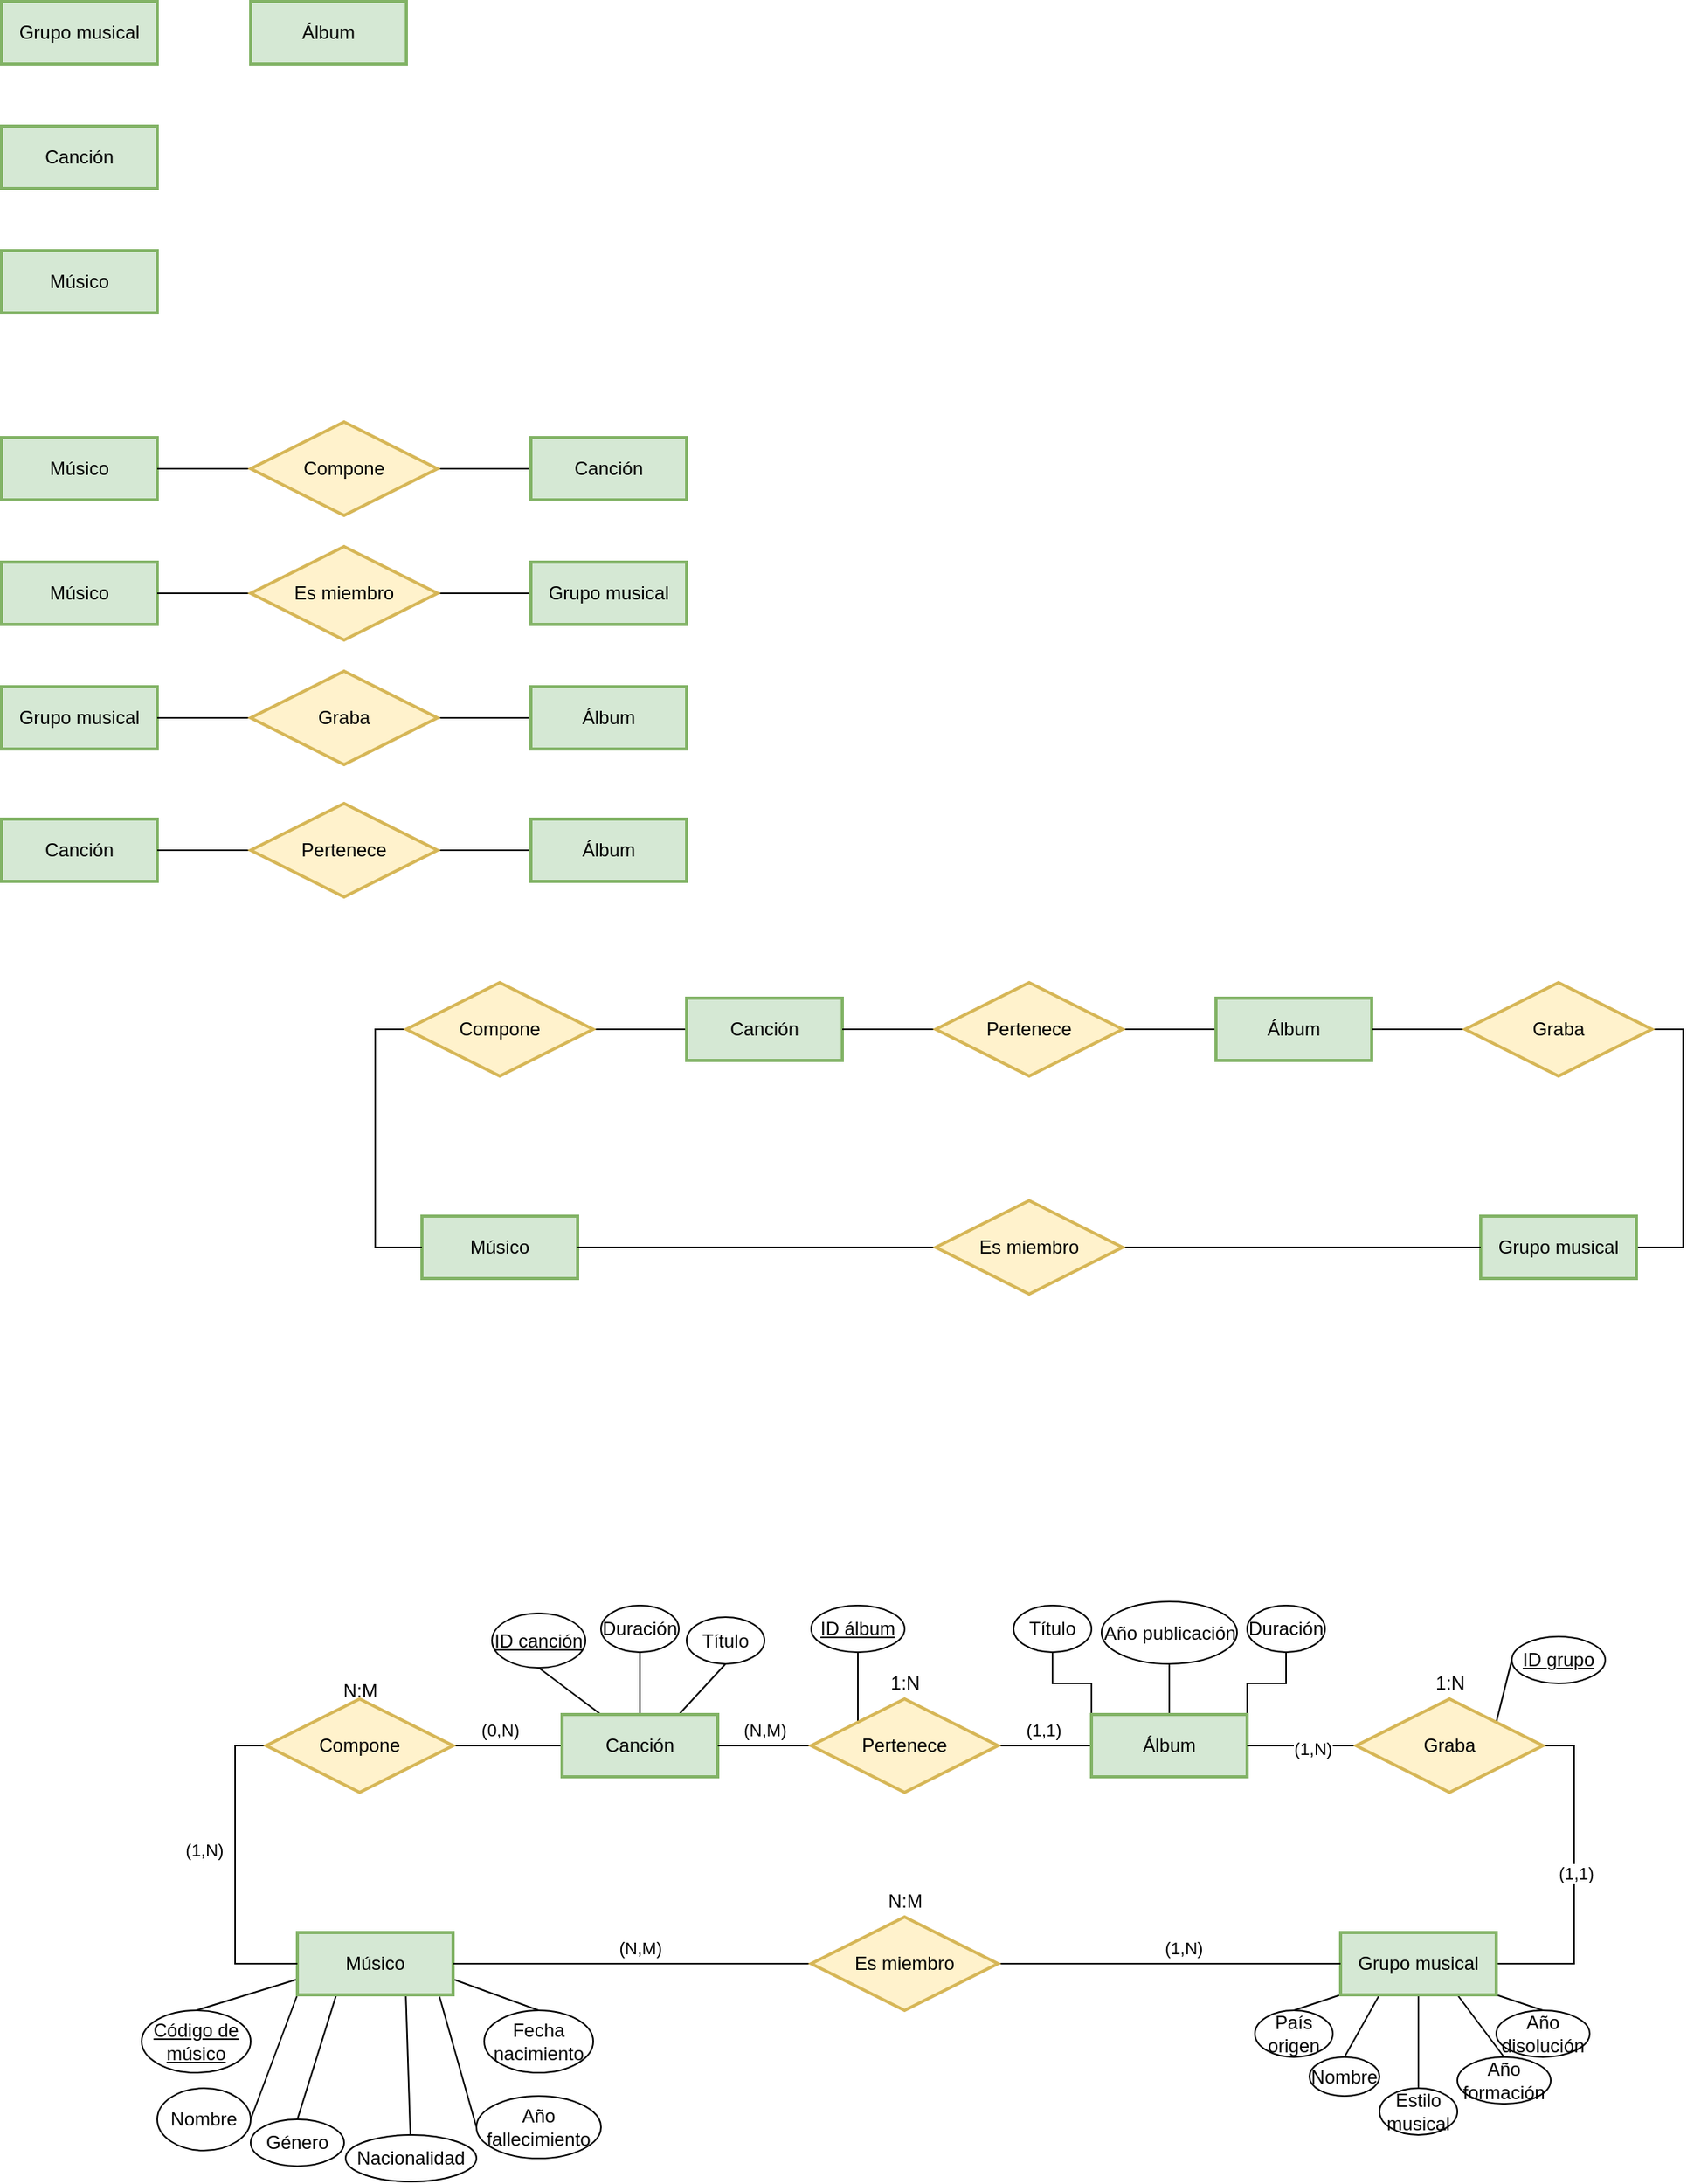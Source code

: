 <mxfile version="20.5.1" type="github">
  <diagram id="CJfv9iZg5P7FjEcWh2f2" name="Página-1">
    <mxGraphModel dx="2062" dy="1112" grid="1" gridSize="10" guides="1" tooltips="1" connect="1" arrows="1" fold="1" page="1" pageScale="1" pageWidth="827" pageHeight="1169" math="0" shadow="0">
      <root>
        <mxCell id="0" />
        <mxCell id="1" parent="0" />
        <mxCell id="u3OVXh_-RhlKzZClgj6L-1" value="&lt;div&gt;Grupo musical&lt;/div&gt;" style="whiteSpace=wrap;html=1;align=center;strokeWidth=2;fillColor=#d5e8d4;strokeColor=#82b366;" parent="1" vertex="1">
          <mxGeometry x="40" y="40" width="100" height="40" as="geometry" />
        </mxCell>
        <mxCell id="u3OVXh_-RhlKzZClgj6L-2" value="Canción" style="whiteSpace=wrap;html=1;align=center;strokeWidth=2;fillColor=#d5e8d4;strokeColor=#82b366;" parent="1" vertex="1">
          <mxGeometry x="40" y="120" width="100" height="40" as="geometry" />
        </mxCell>
        <mxCell id="u3OVXh_-RhlKzZClgj6L-3" value="Músico" style="whiteSpace=wrap;html=1;align=center;strokeWidth=2;fillColor=#d5e8d4;strokeColor=#82b366;" parent="1" vertex="1">
          <mxGeometry x="40" y="200" width="100" height="40" as="geometry" />
        </mxCell>
        <mxCell id="u3OVXh_-RhlKzZClgj6L-4" value="&lt;div&gt;Álbum&lt;/div&gt;" style="whiteSpace=wrap;html=1;align=center;strokeWidth=2;fillColor=#d5e8d4;strokeColor=#82b366;" parent="1" vertex="1">
          <mxGeometry x="200" y="40" width="100" height="40" as="geometry" />
        </mxCell>
        <mxCell id="u3OVXh_-RhlKzZClgj6L-5" value="Músico" style="whiteSpace=wrap;html=1;align=center;strokeWidth=2;fillColor=#d5e8d4;strokeColor=#82b366;" parent="1" vertex="1">
          <mxGeometry x="40" y="320" width="100" height="40" as="geometry" />
        </mxCell>
        <mxCell id="u3OVXh_-RhlKzZClgj6L-8" style="edgeStyle=orthogonalEdgeStyle;rounded=0;orthogonalLoop=1;jettySize=auto;html=1;exitX=0;exitY=0.5;exitDx=0;exitDy=0;entryX=1;entryY=0.5;entryDx=0;entryDy=0;endArrow=none;endFill=0;" parent="1" source="u3OVXh_-RhlKzZClgj6L-6" target="u3OVXh_-RhlKzZClgj6L-5" edge="1">
          <mxGeometry relative="1" as="geometry" />
        </mxCell>
        <mxCell id="u3OVXh_-RhlKzZClgj6L-9" style="edgeStyle=orthogonalEdgeStyle;rounded=0;orthogonalLoop=1;jettySize=auto;html=1;exitX=1;exitY=0.5;exitDx=0;exitDy=0;entryX=0;entryY=0.5;entryDx=0;entryDy=0;endArrow=none;endFill=0;" parent="1" source="u3OVXh_-RhlKzZClgj6L-6" target="u3OVXh_-RhlKzZClgj6L-7" edge="1">
          <mxGeometry relative="1" as="geometry" />
        </mxCell>
        <mxCell id="u3OVXh_-RhlKzZClgj6L-6" value="Compone" style="shape=rhombus;perimeter=rhombusPerimeter;whiteSpace=wrap;html=1;align=center;strokeWidth=2;fillColor=#fff2cc;strokeColor=#d6b656;" parent="1" vertex="1">
          <mxGeometry x="200" y="310" width="120" height="60" as="geometry" />
        </mxCell>
        <mxCell id="u3OVXh_-RhlKzZClgj6L-7" value="Canción" style="whiteSpace=wrap;html=1;align=center;strokeWidth=2;fillColor=#d5e8d4;strokeColor=#82b366;" parent="1" vertex="1">
          <mxGeometry x="380" y="320" width="100" height="40" as="geometry" />
        </mxCell>
        <mxCell id="u3OVXh_-RhlKzZClgj6L-14" value="Músico" style="whiteSpace=wrap;html=1;align=center;strokeWidth=2;fillColor=#d5e8d4;strokeColor=#82b366;" parent="1" vertex="1">
          <mxGeometry x="40" y="400" width="100" height="40" as="geometry" />
        </mxCell>
        <mxCell id="u3OVXh_-RhlKzZClgj6L-15" style="edgeStyle=orthogonalEdgeStyle;rounded=0;orthogonalLoop=1;jettySize=auto;html=1;exitX=0;exitY=0.5;exitDx=0;exitDy=0;entryX=1;entryY=0.5;entryDx=0;entryDy=0;endArrow=none;endFill=0;" parent="1" source="u3OVXh_-RhlKzZClgj6L-17" target="u3OVXh_-RhlKzZClgj6L-14" edge="1">
          <mxGeometry relative="1" as="geometry" />
        </mxCell>
        <mxCell id="u3OVXh_-RhlKzZClgj6L-16" style="edgeStyle=orthogonalEdgeStyle;rounded=0;orthogonalLoop=1;jettySize=auto;html=1;exitX=1;exitY=0.5;exitDx=0;exitDy=0;entryX=0;entryY=0.5;entryDx=0;entryDy=0;endArrow=none;endFill=0;" parent="1" source="u3OVXh_-RhlKzZClgj6L-17" target="u3OVXh_-RhlKzZClgj6L-18" edge="1">
          <mxGeometry relative="1" as="geometry" />
        </mxCell>
        <mxCell id="u3OVXh_-RhlKzZClgj6L-17" value="Es miembro" style="shape=rhombus;perimeter=rhombusPerimeter;whiteSpace=wrap;html=1;align=center;strokeWidth=2;fillColor=#fff2cc;strokeColor=#d6b656;" parent="1" vertex="1">
          <mxGeometry x="200" y="390" width="120" height="60" as="geometry" />
        </mxCell>
        <mxCell id="u3OVXh_-RhlKzZClgj6L-18" value="Grupo musical" style="whiteSpace=wrap;html=1;align=center;strokeWidth=2;fillColor=#d5e8d4;strokeColor=#82b366;" parent="1" vertex="1">
          <mxGeometry x="380" y="400" width="100" height="40" as="geometry" />
        </mxCell>
        <mxCell id="u3OVXh_-RhlKzZClgj6L-19" value="Grupo musical" style="whiteSpace=wrap;html=1;align=center;strokeWidth=2;fillColor=#d5e8d4;strokeColor=#82b366;" parent="1" vertex="1">
          <mxGeometry x="40" y="480" width="100" height="40" as="geometry" />
        </mxCell>
        <mxCell id="u3OVXh_-RhlKzZClgj6L-20" style="edgeStyle=orthogonalEdgeStyle;rounded=0;orthogonalLoop=1;jettySize=auto;html=1;exitX=0;exitY=0.5;exitDx=0;exitDy=0;entryX=1;entryY=0.5;entryDx=0;entryDy=0;endArrow=none;endFill=0;" parent="1" source="u3OVXh_-RhlKzZClgj6L-22" target="u3OVXh_-RhlKzZClgj6L-19" edge="1">
          <mxGeometry relative="1" as="geometry" />
        </mxCell>
        <mxCell id="u3OVXh_-RhlKzZClgj6L-21" style="edgeStyle=orthogonalEdgeStyle;rounded=0;orthogonalLoop=1;jettySize=auto;html=1;exitX=1;exitY=0.5;exitDx=0;exitDy=0;entryX=0;entryY=0.5;entryDx=0;entryDy=0;endArrow=none;endFill=0;" parent="1" source="u3OVXh_-RhlKzZClgj6L-22" target="u3OVXh_-RhlKzZClgj6L-23" edge="1">
          <mxGeometry relative="1" as="geometry" />
        </mxCell>
        <mxCell id="u3OVXh_-RhlKzZClgj6L-22" value="Graba" style="shape=rhombus;perimeter=rhombusPerimeter;whiteSpace=wrap;html=1;align=center;strokeWidth=2;fillColor=#fff2cc;strokeColor=#d6b656;" parent="1" vertex="1">
          <mxGeometry x="200" y="470" width="120" height="60" as="geometry" />
        </mxCell>
        <mxCell id="u3OVXh_-RhlKzZClgj6L-23" value="Álbum" style="whiteSpace=wrap;html=1;align=center;strokeWidth=2;fillColor=#d5e8d4;strokeColor=#82b366;" parent="1" vertex="1">
          <mxGeometry x="380" y="480" width="100" height="40" as="geometry" />
        </mxCell>
        <mxCell id="u3OVXh_-RhlKzZClgj6L-26" value="Canción" style="whiteSpace=wrap;html=1;align=center;strokeWidth=2;fillColor=#d5e8d4;strokeColor=#82b366;" parent="1" vertex="1">
          <mxGeometry x="40" y="565" width="100" height="40" as="geometry" />
        </mxCell>
        <mxCell id="u3OVXh_-RhlKzZClgj6L-27" style="edgeStyle=orthogonalEdgeStyle;rounded=0;orthogonalLoop=1;jettySize=auto;html=1;exitX=0;exitY=0.5;exitDx=0;exitDy=0;entryX=1;entryY=0.5;entryDx=0;entryDy=0;endArrow=none;endFill=0;" parent="1" source="u3OVXh_-RhlKzZClgj6L-29" target="u3OVXh_-RhlKzZClgj6L-26" edge="1">
          <mxGeometry relative="1" as="geometry" />
        </mxCell>
        <mxCell id="u3OVXh_-RhlKzZClgj6L-28" style="edgeStyle=orthogonalEdgeStyle;rounded=0;orthogonalLoop=1;jettySize=auto;html=1;exitX=1;exitY=0.5;exitDx=0;exitDy=0;entryX=0;entryY=0.5;entryDx=0;entryDy=0;endArrow=none;endFill=0;" parent="1" source="u3OVXh_-RhlKzZClgj6L-29" target="u3OVXh_-RhlKzZClgj6L-30" edge="1">
          <mxGeometry relative="1" as="geometry" />
        </mxCell>
        <mxCell id="u3OVXh_-RhlKzZClgj6L-29" value="Pertenece" style="shape=rhombus;perimeter=rhombusPerimeter;whiteSpace=wrap;html=1;align=center;strokeWidth=2;fillColor=#fff2cc;strokeColor=#d6b656;" parent="1" vertex="1">
          <mxGeometry x="200" y="555" width="120" height="60" as="geometry" />
        </mxCell>
        <mxCell id="u3OVXh_-RhlKzZClgj6L-30" value="Álbum" style="whiteSpace=wrap;html=1;align=center;strokeWidth=2;fillColor=#d5e8d4;strokeColor=#82b366;" parent="1" vertex="1">
          <mxGeometry x="380" y="565" width="100" height="40" as="geometry" />
        </mxCell>
        <mxCell id="u3OVXh_-RhlKzZClgj6L-31" value="Músico" style="whiteSpace=wrap;html=1;align=center;strokeWidth=2;fillColor=#d5e8d4;strokeColor=#82b366;" parent="1" vertex="1">
          <mxGeometry x="310" y="820" width="100" height="40" as="geometry" />
        </mxCell>
        <mxCell id="u3OVXh_-RhlKzZClgj6L-33" style="edgeStyle=orthogonalEdgeStyle;rounded=0;orthogonalLoop=1;jettySize=auto;html=1;exitX=1;exitY=0.5;exitDx=0;exitDy=0;entryX=0;entryY=0.5;entryDx=0;entryDy=0;endArrow=none;endFill=0;" parent="1" source="u3OVXh_-RhlKzZClgj6L-34" target="u3OVXh_-RhlKzZClgj6L-35" edge="1">
          <mxGeometry relative="1" as="geometry" />
        </mxCell>
        <mxCell id="u3OVXh_-RhlKzZClgj6L-48" style="edgeStyle=orthogonalEdgeStyle;rounded=0;orthogonalLoop=1;jettySize=auto;html=1;exitX=0;exitY=0.5;exitDx=0;exitDy=0;entryX=0;entryY=0.5;entryDx=0;entryDy=0;endArrow=none;endFill=0;" parent="1" source="u3OVXh_-RhlKzZClgj6L-34" target="u3OVXh_-RhlKzZClgj6L-31" edge="1">
          <mxGeometry relative="1" as="geometry" />
        </mxCell>
        <mxCell id="u3OVXh_-RhlKzZClgj6L-34" value="Compone" style="shape=rhombus;perimeter=rhombusPerimeter;whiteSpace=wrap;html=1;align=center;strokeWidth=2;fillColor=#fff2cc;strokeColor=#d6b656;" parent="1" vertex="1">
          <mxGeometry x="300" y="670" width="120" height="60" as="geometry" />
        </mxCell>
        <mxCell id="u3OVXh_-RhlKzZClgj6L-35" value="Canción" style="whiteSpace=wrap;html=1;align=center;strokeWidth=2;fillColor=#d5e8d4;strokeColor=#82b366;" parent="1" vertex="1">
          <mxGeometry x="480" y="680" width="100" height="40" as="geometry" />
        </mxCell>
        <mxCell id="u3OVXh_-RhlKzZClgj6L-37" style="edgeStyle=orthogonalEdgeStyle;rounded=0;orthogonalLoop=1;jettySize=auto;html=1;exitX=1;exitY=0.5;exitDx=0;exitDy=0;entryX=0;entryY=0.5;entryDx=0;entryDy=0;endArrow=none;endFill=0;" parent="1" source="u3OVXh_-RhlKzZClgj6L-38" target="u3OVXh_-RhlKzZClgj6L-39" edge="1">
          <mxGeometry relative="1" as="geometry" />
        </mxCell>
        <mxCell id="u3OVXh_-RhlKzZClgj6L-40" style="edgeStyle=orthogonalEdgeStyle;rounded=0;orthogonalLoop=1;jettySize=auto;html=1;exitX=0;exitY=0.5;exitDx=0;exitDy=0;entryX=1;entryY=0.5;entryDx=0;entryDy=0;endArrow=none;endFill=0;" parent="1" source="u3OVXh_-RhlKzZClgj6L-38" target="u3OVXh_-RhlKzZClgj6L-35" edge="1">
          <mxGeometry relative="1" as="geometry" />
        </mxCell>
        <mxCell id="u3OVXh_-RhlKzZClgj6L-38" value="Pertenece" style="shape=rhombus;perimeter=rhombusPerimeter;whiteSpace=wrap;html=1;align=center;strokeWidth=2;fillColor=#fff2cc;strokeColor=#d6b656;" parent="1" vertex="1">
          <mxGeometry x="640" y="670" width="120" height="60" as="geometry" />
        </mxCell>
        <mxCell id="u3OVXh_-RhlKzZClgj6L-39" value="Álbum" style="whiteSpace=wrap;html=1;align=center;strokeWidth=2;fillColor=#d5e8d4;strokeColor=#82b366;" parent="1" vertex="1">
          <mxGeometry x="820" y="680" width="100" height="40" as="geometry" />
        </mxCell>
        <mxCell id="u3OVXh_-RhlKzZClgj6L-44" style="edgeStyle=orthogonalEdgeStyle;rounded=0;orthogonalLoop=1;jettySize=auto;html=1;exitX=0;exitY=0.5;exitDx=0;exitDy=0;entryX=1;entryY=0.5;entryDx=0;entryDy=0;endArrow=none;endFill=0;" parent="1" source="u3OVXh_-RhlKzZClgj6L-41" target="u3OVXh_-RhlKzZClgj6L-39" edge="1">
          <mxGeometry relative="1" as="geometry" />
        </mxCell>
        <mxCell id="u3OVXh_-RhlKzZClgj6L-49" style="edgeStyle=orthogonalEdgeStyle;rounded=0;orthogonalLoop=1;jettySize=auto;html=1;exitX=1;exitY=0.5;exitDx=0;exitDy=0;entryX=1;entryY=0.5;entryDx=0;entryDy=0;endArrow=none;endFill=0;" parent="1" source="u3OVXh_-RhlKzZClgj6L-41" target="u3OVXh_-RhlKzZClgj6L-42" edge="1">
          <mxGeometry relative="1" as="geometry" />
        </mxCell>
        <mxCell id="u3OVXh_-RhlKzZClgj6L-41" value="Graba" style="shape=rhombus;perimeter=rhombusPerimeter;whiteSpace=wrap;html=1;align=center;strokeWidth=2;fillColor=#fff2cc;strokeColor=#d6b656;" parent="1" vertex="1">
          <mxGeometry x="980" y="670" width="120" height="60" as="geometry" />
        </mxCell>
        <mxCell id="u3OVXh_-RhlKzZClgj6L-42" value="Grupo musical" style="whiteSpace=wrap;html=1;align=center;strokeWidth=2;fillColor=#d5e8d4;strokeColor=#82b366;" parent="1" vertex="1">
          <mxGeometry x="990" y="820" width="100" height="40" as="geometry" />
        </mxCell>
        <mxCell id="u3OVXh_-RhlKzZClgj6L-50" style="edgeStyle=orthogonalEdgeStyle;rounded=0;orthogonalLoop=1;jettySize=auto;html=1;exitX=1;exitY=0.5;exitDx=0;exitDy=0;entryX=0;entryY=0.5;entryDx=0;entryDy=0;endArrow=none;endFill=0;" parent="1" source="u3OVXh_-RhlKzZClgj6L-45" target="u3OVXh_-RhlKzZClgj6L-42" edge="1">
          <mxGeometry relative="1" as="geometry" />
        </mxCell>
        <mxCell id="u3OVXh_-RhlKzZClgj6L-51" style="edgeStyle=orthogonalEdgeStyle;rounded=0;orthogonalLoop=1;jettySize=auto;html=1;exitX=0;exitY=0.5;exitDx=0;exitDy=0;entryX=1;entryY=0.5;entryDx=0;entryDy=0;endArrow=none;endFill=0;" parent="1" source="u3OVXh_-RhlKzZClgj6L-45" target="u3OVXh_-RhlKzZClgj6L-31" edge="1">
          <mxGeometry relative="1" as="geometry" />
        </mxCell>
        <mxCell id="u3OVXh_-RhlKzZClgj6L-45" value="Es miembro" style="shape=rhombus;perimeter=rhombusPerimeter;whiteSpace=wrap;html=1;align=center;strokeWidth=2;fillColor=#fff2cc;strokeColor=#d6b656;" parent="1" vertex="1">
          <mxGeometry x="640" y="810" width="120" height="60" as="geometry" />
        </mxCell>
        <mxCell id="ywGeLPf2NP--qqiTYeys-19" style="rounded=0;orthogonalLoop=1;jettySize=auto;html=1;exitX=0;exitY=0.75;exitDx=0;exitDy=0;entryX=0.5;entryY=0;entryDx=0;entryDy=0;endArrow=none;endFill=0;" parent="1" source="u3OVXh_-RhlKzZClgj6L-52" target="ywGeLPf2NP--qqiTYeys-12" edge="1">
          <mxGeometry relative="1" as="geometry" />
        </mxCell>
        <mxCell id="ywGeLPf2NP--qqiTYeys-20" style="rounded=0;orthogonalLoop=1;jettySize=auto;html=1;exitX=0;exitY=1;exitDx=0;exitDy=0;entryX=1;entryY=0.5;entryDx=0;entryDy=0;endArrow=none;endFill=0;" parent="1" source="u3OVXh_-RhlKzZClgj6L-52" target="ywGeLPf2NP--qqiTYeys-11" edge="1">
          <mxGeometry relative="1" as="geometry" />
        </mxCell>
        <mxCell id="ywGeLPf2NP--qqiTYeys-21" style="rounded=0;orthogonalLoop=1;jettySize=auto;html=1;exitX=0.25;exitY=1;exitDx=0;exitDy=0;entryX=0.5;entryY=0;entryDx=0;entryDy=0;endArrow=none;endFill=0;" parent="1" source="u3OVXh_-RhlKzZClgj6L-52" target="ywGeLPf2NP--qqiTYeys-16" edge="1">
          <mxGeometry relative="1" as="geometry" />
        </mxCell>
        <mxCell id="ywGeLPf2NP--qqiTYeys-22" style="edgeStyle=none;rounded=0;orthogonalLoop=1;jettySize=auto;html=1;exitX=0.696;exitY=0.975;exitDx=0;exitDy=0;endArrow=none;endFill=0;exitPerimeter=0;" parent="1" source="u3OVXh_-RhlKzZClgj6L-52" target="ywGeLPf2NP--qqiTYeys-17" edge="1">
          <mxGeometry relative="1" as="geometry" />
        </mxCell>
        <mxCell id="ywGeLPf2NP--qqiTYeys-23" style="edgeStyle=none;rounded=0;orthogonalLoop=1;jettySize=auto;html=1;exitX=0.913;exitY=1.032;exitDx=0;exitDy=0;entryX=0;entryY=0.5;entryDx=0;entryDy=0;endArrow=none;endFill=0;exitPerimeter=0;" parent="1" source="u3OVXh_-RhlKzZClgj6L-52" target="ywGeLPf2NP--qqiTYeys-14" edge="1">
          <mxGeometry relative="1" as="geometry" />
        </mxCell>
        <mxCell id="ywGeLPf2NP--qqiTYeys-24" style="edgeStyle=none;rounded=0;orthogonalLoop=1;jettySize=auto;html=1;exitX=1;exitY=0.75;exitDx=0;exitDy=0;entryX=0.5;entryY=0;entryDx=0;entryDy=0;endArrow=none;endFill=0;" parent="1" source="u3OVXh_-RhlKzZClgj6L-52" target="ywGeLPf2NP--qqiTYeys-13" edge="1">
          <mxGeometry relative="1" as="geometry" />
        </mxCell>
        <mxCell id="u3OVXh_-RhlKzZClgj6L-52" value="Músico" style="whiteSpace=wrap;html=1;align=center;strokeWidth=2;fillColor=#d5e8d4;strokeColor=#82b366;" parent="1" vertex="1">
          <mxGeometry x="230" y="1280" width="100" height="40" as="geometry" />
        </mxCell>
        <mxCell id="u3OVXh_-RhlKzZClgj6L-53" style="edgeStyle=orthogonalEdgeStyle;rounded=0;orthogonalLoop=1;jettySize=auto;html=1;exitX=1;exitY=0.5;exitDx=0;exitDy=0;entryX=0;entryY=0.5;entryDx=0;entryDy=0;endArrow=none;endFill=0;" parent="1" source="u3OVXh_-RhlKzZClgj6L-55" target="u3OVXh_-RhlKzZClgj6L-56" edge="1">
          <mxGeometry relative="1" as="geometry">
            <Array as="points">
              <mxPoint x="370" y="1160" />
              <mxPoint x="370" y="1160" />
            </Array>
          </mxGeometry>
        </mxCell>
        <mxCell id="ywGeLPf2NP--qqiTYeys-3" value="(0,N)" style="edgeLabel;html=1;align=center;verticalAlign=middle;resizable=0;points=[];" parent="u3OVXh_-RhlKzZClgj6L-53" vertex="1" connectable="0">
          <mxGeometry x="0.203" relative="1" as="geometry">
            <mxPoint x="-12" y="-10" as="offset" />
          </mxGeometry>
        </mxCell>
        <mxCell id="u3OVXh_-RhlKzZClgj6L-54" style="edgeStyle=orthogonalEdgeStyle;rounded=0;orthogonalLoop=1;jettySize=auto;html=1;exitX=0;exitY=0.5;exitDx=0;exitDy=0;entryX=0;entryY=0.5;entryDx=0;entryDy=0;endArrow=none;endFill=0;" parent="1" source="u3OVXh_-RhlKzZClgj6L-55" target="u3OVXh_-RhlKzZClgj6L-52" edge="1">
          <mxGeometry relative="1" as="geometry" />
        </mxCell>
        <mxCell id="ywGeLPf2NP--qqiTYeys-2" value="(1,N)" style="edgeLabel;html=1;align=center;verticalAlign=middle;resizable=0;points=[];" parent="u3OVXh_-RhlKzZClgj6L-54" vertex="1" connectable="0">
          <mxGeometry x="-0.132" y="-2" relative="1" as="geometry">
            <mxPoint x="-18" as="offset" />
          </mxGeometry>
        </mxCell>
        <mxCell id="u3OVXh_-RhlKzZClgj6L-55" value="Compone" style="shape=rhombus;perimeter=rhombusPerimeter;whiteSpace=wrap;html=1;align=center;strokeWidth=2;fillColor=#fff2cc;strokeColor=#d6b656;" parent="1" vertex="1">
          <mxGeometry x="210" y="1130" width="120" height="60" as="geometry" />
        </mxCell>
        <mxCell id="ywGeLPf2NP--qqiTYeys-51" style="rounded=0;orthogonalLoop=1;jettySize=auto;html=1;exitX=0.25;exitY=0;exitDx=0;exitDy=0;entryX=0.5;entryY=1;entryDx=0;entryDy=0;endArrow=none;endFill=0;" parent="1" source="u3OVXh_-RhlKzZClgj6L-56" target="ywGeLPf2NP--qqiTYeys-48" edge="1">
          <mxGeometry relative="1" as="geometry" />
        </mxCell>
        <mxCell id="ywGeLPf2NP--qqiTYeys-52" style="edgeStyle=none;rounded=0;orthogonalLoop=1;jettySize=auto;html=1;exitX=0.5;exitY=0;exitDx=0;exitDy=0;entryX=0.5;entryY=1;entryDx=0;entryDy=0;endArrow=none;endFill=0;" parent="1" source="u3OVXh_-RhlKzZClgj6L-56" target="ywGeLPf2NP--qqiTYeys-50" edge="1">
          <mxGeometry relative="1" as="geometry" />
        </mxCell>
        <mxCell id="ywGeLPf2NP--qqiTYeys-53" style="edgeStyle=none;rounded=0;orthogonalLoop=1;jettySize=auto;html=1;exitX=0.75;exitY=0;exitDx=0;exitDy=0;entryX=0.5;entryY=1;entryDx=0;entryDy=0;endArrow=none;endFill=0;" parent="1" source="u3OVXh_-RhlKzZClgj6L-56" target="ywGeLPf2NP--qqiTYeys-49" edge="1">
          <mxGeometry relative="1" as="geometry" />
        </mxCell>
        <mxCell id="u3OVXh_-RhlKzZClgj6L-56" value="Canción" style="whiteSpace=wrap;html=1;align=center;strokeWidth=2;fillColor=#d5e8d4;strokeColor=#82b366;" parent="1" vertex="1">
          <mxGeometry x="400" y="1140" width="100" height="40" as="geometry" />
        </mxCell>
        <mxCell id="u3OVXh_-RhlKzZClgj6L-57" style="edgeStyle=orthogonalEdgeStyle;rounded=0;orthogonalLoop=1;jettySize=auto;html=1;exitX=1;exitY=0.5;exitDx=0;exitDy=0;entryX=0;entryY=0.5;entryDx=0;entryDy=0;endArrow=none;endFill=0;" parent="1" source="u3OVXh_-RhlKzZClgj6L-59" target="u3OVXh_-RhlKzZClgj6L-60" edge="1">
          <mxGeometry relative="1" as="geometry" />
        </mxCell>
        <mxCell id="ywGeLPf2NP--qqiTYeys-5" value="(1,1)" style="edgeLabel;html=1;align=center;verticalAlign=middle;resizable=0;points=[];" parent="u3OVXh_-RhlKzZClgj6L-57" vertex="1" connectable="0">
          <mxGeometry x="0.208" y="-2" relative="1" as="geometry">
            <mxPoint x="-7" y="-12" as="offset" />
          </mxGeometry>
        </mxCell>
        <mxCell id="u3OVXh_-RhlKzZClgj6L-58" style="edgeStyle=orthogonalEdgeStyle;rounded=0;orthogonalLoop=1;jettySize=auto;html=1;exitX=0;exitY=0.5;exitDx=0;exitDy=0;entryX=1;entryY=0.5;entryDx=0;entryDy=0;endArrow=none;endFill=0;" parent="1" source="u3OVXh_-RhlKzZClgj6L-59" target="u3OVXh_-RhlKzZClgj6L-56" edge="1">
          <mxGeometry relative="1" as="geometry">
            <Array as="points">
              <mxPoint x="540" y="1160" />
              <mxPoint x="540" y="1160" />
            </Array>
          </mxGeometry>
        </mxCell>
        <mxCell id="ywGeLPf2NP--qqiTYeys-6" value="(N,M)" style="edgeLabel;html=1;align=center;verticalAlign=middle;resizable=0;points=[];" parent="u3OVXh_-RhlKzZClgj6L-58" vertex="1" connectable="0">
          <mxGeometry x="-0.231" y="1" relative="1" as="geometry">
            <mxPoint x="-7" y="-11" as="offset" />
          </mxGeometry>
        </mxCell>
        <mxCell id="ywGeLPf2NP--qqiTYeys-40" style="edgeStyle=none;rounded=0;orthogonalLoop=1;jettySize=auto;html=1;exitX=0;exitY=0;exitDx=0;exitDy=0;entryX=0.5;entryY=1;entryDx=0;entryDy=0;endArrow=none;endFill=0;" parent="1" source="u3OVXh_-RhlKzZClgj6L-59" target="ywGeLPf2NP--qqiTYeys-39" edge="1">
          <mxGeometry relative="1" as="geometry" />
        </mxCell>
        <mxCell id="u3OVXh_-RhlKzZClgj6L-59" value="Pertenece" style="shape=rhombus;perimeter=rhombusPerimeter;whiteSpace=wrap;html=1;align=center;strokeWidth=2;fillColor=#fff2cc;strokeColor=#d6b656;" parent="1" vertex="1">
          <mxGeometry x="560" y="1130" width="120" height="60" as="geometry" />
        </mxCell>
        <mxCell id="WFcl1uqtfAQ9MFKf0msE-6" style="edgeStyle=orthogonalEdgeStyle;rounded=0;orthogonalLoop=1;jettySize=auto;html=1;exitX=1;exitY=0;exitDx=0;exitDy=0;entryX=0.5;entryY=1;entryDx=0;entryDy=0;endArrow=none;endFill=0;" edge="1" parent="1" source="u3OVXh_-RhlKzZClgj6L-60" target="WFcl1uqtfAQ9MFKf0msE-4">
          <mxGeometry relative="1" as="geometry" />
        </mxCell>
        <mxCell id="WFcl1uqtfAQ9MFKf0msE-7" style="edgeStyle=orthogonalEdgeStyle;rounded=0;orthogonalLoop=1;jettySize=auto;html=1;exitX=0;exitY=0;exitDx=0;exitDy=0;entryX=0.5;entryY=1;entryDx=0;entryDy=0;endArrow=none;endFill=0;" edge="1" parent="1" source="u3OVXh_-RhlKzZClgj6L-60" target="WFcl1uqtfAQ9MFKf0msE-2">
          <mxGeometry relative="1" as="geometry" />
        </mxCell>
        <mxCell id="WFcl1uqtfAQ9MFKf0msE-8" style="edgeStyle=orthogonalEdgeStyle;rounded=0;orthogonalLoop=1;jettySize=auto;html=1;exitX=0.5;exitY=0;exitDx=0;exitDy=0;entryX=0.5;entryY=1;entryDx=0;entryDy=0;endArrow=none;endFill=0;" edge="1" parent="1" source="u3OVXh_-RhlKzZClgj6L-60" target="WFcl1uqtfAQ9MFKf0msE-3">
          <mxGeometry relative="1" as="geometry" />
        </mxCell>
        <mxCell id="u3OVXh_-RhlKzZClgj6L-60" value="Álbum" style="whiteSpace=wrap;html=1;align=center;strokeWidth=2;fillColor=#d5e8d4;strokeColor=#82b366;" parent="1" vertex="1">
          <mxGeometry x="740" y="1140" width="100" height="40" as="geometry" />
        </mxCell>
        <mxCell id="u3OVXh_-RhlKzZClgj6L-61" style="edgeStyle=orthogonalEdgeStyle;rounded=0;orthogonalLoop=1;jettySize=auto;html=1;exitX=0;exitY=0.5;exitDx=0;exitDy=0;entryX=1;entryY=0.5;entryDx=0;entryDy=0;endArrow=none;endFill=0;" parent="1" source="u3OVXh_-RhlKzZClgj6L-63" target="u3OVXh_-RhlKzZClgj6L-60" edge="1">
          <mxGeometry relative="1" as="geometry" />
        </mxCell>
        <mxCell id="ywGeLPf2NP--qqiTYeys-8" value="(1,N)" style="edgeLabel;html=1;align=center;verticalAlign=middle;resizable=0;points=[];" parent="u3OVXh_-RhlKzZClgj6L-61" vertex="1" connectable="0">
          <mxGeometry x="-0.193" y="2" relative="1" as="geometry">
            <mxPoint as="offset" />
          </mxGeometry>
        </mxCell>
        <mxCell id="u3OVXh_-RhlKzZClgj6L-62" style="edgeStyle=orthogonalEdgeStyle;rounded=0;orthogonalLoop=1;jettySize=auto;html=1;exitX=1;exitY=0.5;exitDx=0;exitDy=0;entryX=1;entryY=0.5;entryDx=0;entryDy=0;endArrow=none;endFill=0;" parent="1" source="u3OVXh_-RhlKzZClgj6L-63" target="u3OVXh_-RhlKzZClgj6L-64" edge="1">
          <mxGeometry relative="1" as="geometry" />
        </mxCell>
        <mxCell id="ywGeLPf2NP--qqiTYeys-9" value="(1,1)" style="edgeLabel;html=1;align=center;verticalAlign=middle;resizable=0;points=[];" parent="u3OVXh_-RhlKzZClgj6L-62" vertex="1" connectable="0">
          <mxGeometry x="-0.03" y="1" relative="1" as="geometry">
            <mxPoint as="offset" />
          </mxGeometry>
        </mxCell>
        <mxCell id="ywGeLPf2NP--qqiTYeys-38" style="edgeStyle=none;rounded=0;orthogonalLoop=1;jettySize=auto;html=1;exitX=1;exitY=0;exitDx=0;exitDy=0;entryX=0;entryY=0.5;entryDx=0;entryDy=0;endArrow=none;endFill=0;" parent="1" source="u3OVXh_-RhlKzZClgj6L-63" target="ywGeLPf2NP--qqiTYeys-37" edge="1">
          <mxGeometry relative="1" as="geometry" />
        </mxCell>
        <mxCell id="u3OVXh_-RhlKzZClgj6L-63" value="Graba" style="shape=rhombus;perimeter=rhombusPerimeter;whiteSpace=wrap;html=1;align=center;strokeWidth=2;fillColor=#fff2cc;strokeColor=#d6b656;" parent="1" vertex="1">
          <mxGeometry x="910" y="1130" width="120" height="60" as="geometry" />
        </mxCell>
        <mxCell id="ywGeLPf2NP--qqiTYeys-54" style="edgeStyle=none;rounded=0;orthogonalLoop=1;jettySize=auto;html=1;exitX=0.5;exitY=1;exitDx=0;exitDy=0;entryX=0.5;entryY=0;entryDx=0;entryDy=0;endArrow=none;endFill=0;" parent="1" source="u3OVXh_-RhlKzZClgj6L-64" target="ywGeLPf2NP--qqiTYeys-28" edge="1">
          <mxGeometry relative="1" as="geometry" />
        </mxCell>
        <mxCell id="ywGeLPf2NP--qqiTYeys-55" style="edgeStyle=none;rounded=0;orthogonalLoop=1;jettySize=auto;html=1;exitX=0.75;exitY=1;exitDx=0;exitDy=0;entryX=0.5;entryY=0;entryDx=0;entryDy=0;endArrow=none;endFill=0;" parent="1" source="u3OVXh_-RhlKzZClgj6L-64" target="ywGeLPf2NP--qqiTYeys-26" edge="1">
          <mxGeometry relative="1" as="geometry" />
        </mxCell>
        <mxCell id="ywGeLPf2NP--qqiTYeys-56" style="edgeStyle=none;rounded=0;orthogonalLoop=1;jettySize=auto;html=1;exitX=0.25;exitY=1;exitDx=0;exitDy=0;entryX=0.5;entryY=0;entryDx=0;entryDy=0;endArrow=none;endFill=0;" parent="1" source="u3OVXh_-RhlKzZClgj6L-64" target="ywGeLPf2NP--qqiTYeys-25" edge="1">
          <mxGeometry relative="1" as="geometry" />
        </mxCell>
        <mxCell id="ywGeLPf2NP--qqiTYeys-57" style="edgeStyle=none;rounded=0;orthogonalLoop=1;jettySize=auto;html=1;exitX=0;exitY=1;exitDx=0;exitDy=0;entryX=0.5;entryY=0;entryDx=0;entryDy=0;endArrow=none;endFill=0;" parent="1" source="u3OVXh_-RhlKzZClgj6L-64" target="ywGeLPf2NP--qqiTYeys-29" edge="1">
          <mxGeometry relative="1" as="geometry" />
        </mxCell>
        <mxCell id="ywGeLPf2NP--qqiTYeys-58" style="edgeStyle=none;rounded=0;orthogonalLoop=1;jettySize=auto;html=1;exitX=1;exitY=1;exitDx=0;exitDy=0;entryX=0.5;entryY=0;entryDx=0;entryDy=0;endArrow=none;endFill=0;" parent="1" source="u3OVXh_-RhlKzZClgj6L-64" target="ywGeLPf2NP--qqiTYeys-27" edge="1">
          <mxGeometry relative="1" as="geometry" />
        </mxCell>
        <mxCell id="u3OVXh_-RhlKzZClgj6L-64" value="Grupo musical" style="whiteSpace=wrap;html=1;align=center;strokeWidth=2;fillColor=#d5e8d4;strokeColor=#82b366;" parent="1" vertex="1">
          <mxGeometry x="900" y="1280" width="100" height="40" as="geometry" />
        </mxCell>
        <mxCell id="u3OVXh_-RhlKzZClgj6L-65" style="edgeStyle=orthogonalEdgeStyle;rounded=0;orthogonalLoop=1;jettySize=auto;html=1;exitX=1;exitY=0.5;exitDx=0;exitDy=0;entryX=0;entryY=0.5;entryDx=0;entryDy=0;endArrow=none;endFill=0;" parent="1" source="u3OVXh_-RhlKzZClgj6L-67" target="u3OVXh_-RhlKzZClgj6L-64" edge="1">
          <mxGeometry relative="1" as="geometry">
            <Array as="points">
              <mxPoint x="800" y="1300" />
              <mxPoint x="800" y="1300" />
            </Array>
          </mxGeometry>
        </mxCell>
        <mxCell id="u3OVXh_-RhlKzZClgj6L-69" value="(1,N)" style="edgeLabel;html=1;align=center;verticalAlign=middle;resizable=0;points=[];" parent="u3OVXh_-RhlKzZClgj6L-65" vertex="1" connectable="0">
          <mxGeometry x="0.077" relative="1" as="geometry">
            <mxPoint y="-10" as="offset" />
          </mxGeometry>
        </mxCell>
        <mxCell id="u3OVXh_-RhlKzZClgj6L-66" style="edgeStyle=orthogonalEdgeStyle;rounded=0;orthogonalLoop=1;jettySize=auto;html=1;exitX=0;exitY=0.5;exitDx=0;exitDy=0;entryX=1;entryY=0.5;entryDx=0;entryDy=0;endArrow=none;endFill=0;" parent="1" source="u3OVXh_-RhlKzZClgj6L-67" target="u3OVXh_-RhlKzZClgj6L-52" edge="1">
          <mxGeometry relative="1" as="geometry" />
        </mxCell>
        <mxCell id="u3OVXh_-RhlKzZClgj6L-68" value="(N,M)" style="edgeLabel;html=1;align=center;verticalAlign=middle;resizable=0;points=[];" parent="u3OVXh_-RhlKzZClgj6L-66" vertex="1" connectable="0">
          <mxGeometry x="-0.056" y="2" relative="1" as="geometry">
            <mxPoint x="-2" y="-12" as="offset" />
          </mxGeometry>
        </mxCell>
        <mxCell id="u3OVXh_-RhlKzZClgj6L-67" value="Es miembro" style="shape=rhombus;perimeter=rhombusPerimeter;whiteSpace=wrap;html=1;align=center;strokeWidth=2;fillColor=#fff2cc;strokeColor=#d6b656;" parent="1" vertex="1">
          <mxGeometry x="560" y="1270" width="120" height="60" as="geometry" />
        </mxCell>
        <mxCell id="u3OVXh_-RhlKzZClgj6L-70" value="N:M" style="text;html=1;align=center;verticalAlign=middle;resizable=0;points=[];autosize=1;strokeColor=none;fillColor=none;" parent="1" vertex="1">
          <mxGeometry x="595" y="1245" width="50" height="30" as="geometry" />
        </mxCell>
        <mxCell id="ywGeLPf2NP--qqiTYeys-4" value="N:M" style="text;html=1;align=center;verticalAlign=middle;resizable=0;points=[];autosize=1;strokeColor=none;fillColor=none;" parent="1" vertex="1">
          <mxGeometry x="245" y="1110" width="50" height="30" as="geometry" />
        </mxCell>
        <mxCell id="ywGeLPf2NP--qqiTYeys-7" value="1:N" style="text;html=1;align=center;verticalAlign=middle;resizable=0;points=[];autosize=1;strokeColor=none;fillColor=none;" parent="1" vertex="1">
          <mxGeometry x="600" y="1105" width="40" height="30" as="geometry" />
        </mxCell>
        <mxCell id="ywGeLPf2NP--qqiTYeys-10" value="1:N" style="text;html=1;align=center;verticalAlign=middle;resizable=0;points=[];autosize=1;strokeColor=none;fillColor=none;" parent="1" vertex="1">
          <mxGeometry x="950" y="1105" width="40" height="30" as="geometry" />
        </mxCell>
        <mxCell id="ywGeLPf2NP--qqiTYeys-11" value="Nombre" style="ellipse;whiteSpace=wrap;html=1;align=center;" parent="1" vertex="1">
          <mxGeometry x="140" y="1380" width="60" height="40" as="geometry" />
        </mxCell>
        <mxCell id="ywGeLPf2NP--qqiTYeys-12" value="Código de músico" style="ellipse;whiteSpace=wrap;html=1;align=center;fontStyle=4;" parent="1" vertex="1">
          <mxGeometry x="130" y="1330" width="70" height="40" as="geometry" />
        </mxCell>
        <mxCell id="ywGeLPf2NP--qqiTYeys-13" value="Fecha nacimiento" style="ellipse;whiteSpace=wrap;html=1;align=center;" parent="1" vertex="1">
          <mxGeometry x="350" y="1330" width="70" height="40" as="geometry" />
        </mxCell>
        <mxCell id="ywGeLPf2NP--qqiTYeys-14" value="Año fallecimiento" style="ellipse;whiteSpace=wrap;html=1;align=center;" parent="1" vertex="1">
          <mxGeometry x="345" y="1385" width="80" height="40" as="geometry" />
        </mxCell>
        <mxCell id="ywGeLPf2NP--qqiTYeys-16" value="Género" style="ellipse;whiteSpace=wrap;html=1;align=center;" parent="1" vertex="1">
          <mxGeometry x="200" y="1400" width="60" height="30" as="geometry" />
        </mxCell>
        <mxCell id="ywGeLPf2NP--qqiTYeys-17" value="Nacionalidad" style="ellipse;whiteSpace=wrap;html=1;align=center;" parent="1" vertex="1">
          <mxGeometry x="261" y="1410" width="84" height="30" as="geometry" />
        </mxCell>
        <mxCell id="ywGeLPf2NP--qqiTYeys-25" value="Nombre" style="ellipse;whiteSpace=wrap;html=1;align=center;" parent="1" vertex="1">
          <mxGeometry x="880" y="1360" width="45" height="25" as="geometry" />
        </mxCell>
        <mxCell id="ywGeLPf2NP--qqiTYeys-26" value="Año formación" style="ellipse;whiteSpace=wrap;html=1;align=center;" parent="1" vertex="1">
          <mxGeometry x="975" y="1360" width="60" height="30" as="geometry" />
        </mxCell>
        <mxCell id="ywGeLPf2NP--qqiTYeys-27" value="Año disolución" style="ellipse;whiteSpace=wrap;html=1;align=center;" parent="1" vertex="1">
          <mxGeometry x="1000" y="1330" width="60" height="30" as="geometry" />
        </mxCell>
        <mxCell id="ywGeLPf2NP--qqiTYeys-28" value="Estilo musical" style="ellipse;whiteSpace=wrap;html=1;align=center;" parent="1" vertex="1">
          <mxGeometry x="925" y="1380" width="50" height="30" as="geometry" />
        </mxCell>
        <mxCell id="ywGeLPf2NP--qqiTYeys-29" value="País origen" style="ellipse;whiteSpace=wrap;html=1;align=center;" parent="1" vertex="1">
          <mxGeometry x="845" y="1330" width="50" height="30" as="geometry" />
        </mxCell>
        <mxCell id="ywGeLPf2NP--qqiTYeys-37" value="ID grupo" style="ellipse;whiteSpace=wrap;html=1;align=center;fontStyle=4;" parent="1" vertex="1">
          <mxGeometry x="1010" y="1090" width="60" height="30" as="geometry" />
        </mxCell>
        <mxCell id="ywGeLPf2NP--qqiTYeys-39" value="ID álbum" style="ellipse;whiteSpace=wrap;html=1;align=center;fontStyle=4;" parent="1" vertex="1">
          <mxGeometry x="560" y="1070" width="60" height="30" as="geometry" />
        </mxCell>
        <mxCell id="ywGeLPf2NP--qqiTYeys-48" value="ID canción" style="ellipse;whiteSpace=wrap;html=1;align=center;fontStyle=4;" parent="1" vertex="1">
          <mxGeometry x="355" y="1075" width="60" height="35" as="geometry" />
        </mxCell>
        <mxCell id="ywGeLPf2NP--qqiTYeys-49" value="Título" style="ellipse;whiteSpace=wrap;html=1;align=center;" parent="1" vertex="1">
          <mxGeometry x="480" y="1077.5" width="50" height="30" as="geometry" />
        </mxCell>
        <mxCell id="ywGeLPf2NP--qqiTYeys-50" value="Duración" style="ellipse;whiteSpace=wrap;html=1;align=center;" parent="1" vertex="1">
          <mxGeometry x="425" y="1070" width="50" height="30" as="geometry" />
        </mxCell>
        <mxCell id="WFcl1uqtfAQ9MFKf0msE-2" value="Título" style="ellipse;whiteSpace=wrap;html=1;align=center;" vertex="1" parent="1">
          <mxGeometry x="690" y="1070" width="50" height="30" as="geometry" />
        </mxCell>
        <mxCell id="WFcl1uqtfAQ9MFKf0msE-3" value="Año publicación" style="ellipse;whiteSpace=wrap;html=1;align=center;" vertex="1" parent="1">
          <mxGeometry x="746.5" y="1067.5" width="87" height="40" as="geometry" />
        </mxCell>
        <mxCell id="WFcl1uqtfAQ9MFKf0msE-4" value="Duración" style="ellipse;whiteSpace=wrap;html=1;align=center;" vertex="1" parent="1">
          <mxGeometry x="840" y="1070" width="50" height="30" as="geometry" />
        </mxCell>
      </root>
    </mxGraphModel>
  </diagram>
</mxfile>
